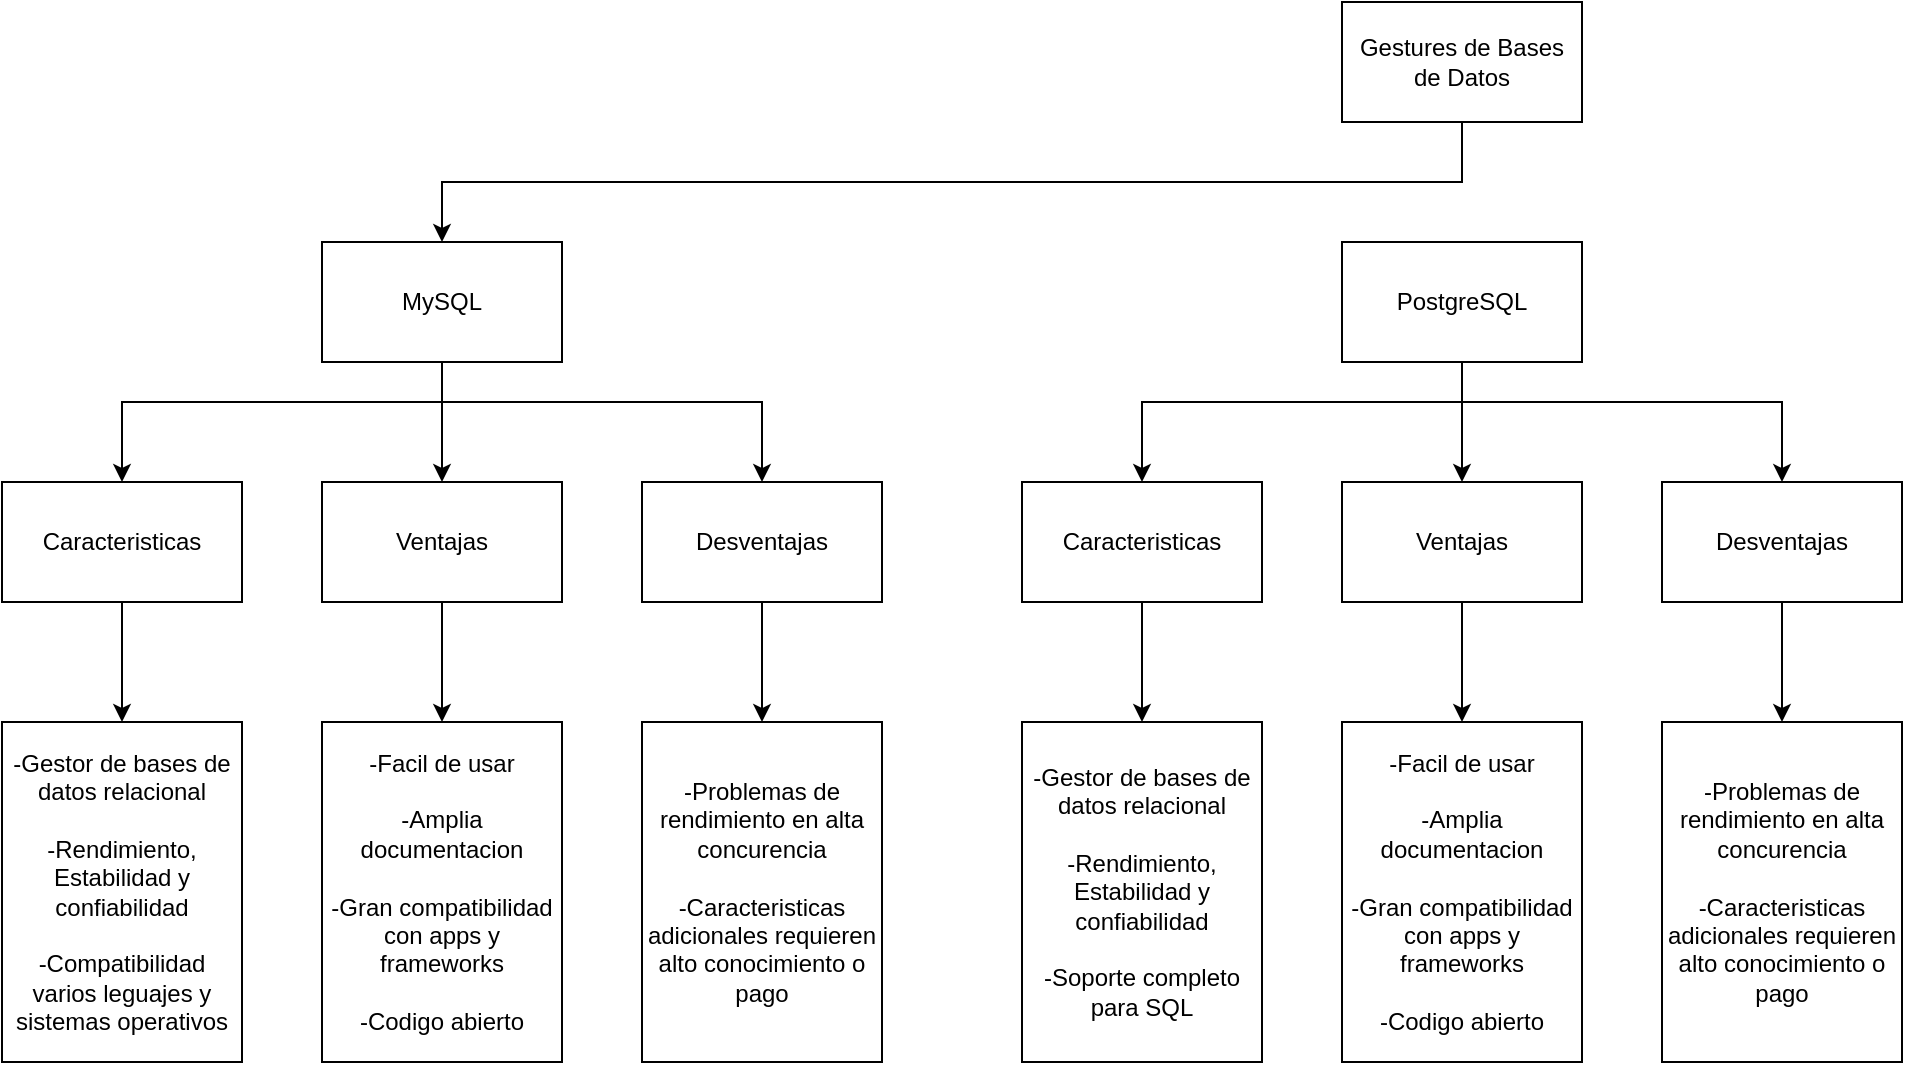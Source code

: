 <mxfile version="21.6.2" type="github">
  <diagram name="Página-1" id="4YWQvclN1C4Z2r8W1iv5">
    <mxGraphModel dx="2284" dy="782" grid="1" gridSize="10" guides="1" tooltips="1" connect="1" arrows="1" fold="1" page="1" pageScale="1" pageWidth="850" pageHeight="1100" math="0" shadow="0">
      <root>
        <mxCell id="0" />
        <mxCell id="1" parent="0" />
        <mxCell id="b-XmW3OxxP0YTpu4xHgN-1" value="Gestures de Bases de Datos" style="rounded=0;whiteSpace=wrap;html=1;" vertex="1" parent="1">
          <mxGeometry x="380" y="10" width="120" height="60" as="geometry" />
        </mxCell>
        <mxCell id="b-XmW3OxxP0YTpu4xHgN-2" value="MySQL" style="rounded=0;whiteSpace=wrap;html=1;" vertex="1" parent="1">
          <mxGeometry x="-130" y="130" width="120" height="60" as="geometry" />
        </mxCell>
        <mxCell id="b-XmW3OxxP0YTpu4xHgN-3" value="Caracteristicas" style="rounded=0;whiteSpace=wrap;html=1;" vertex="1" parent="1">
          <mxGeometry x="-290" y="250" width="120" height="60" as="geometry" />
        </mxCell>
        <mxCell id="b-XmW3OxxP0YTpu4xHgN-4" value="Ventajas" style="rounded=0;whiteSpace=wrap;html=1;" vertex="1" parent="1">
          <mxGeometry x="-130" y="250" width="120" height="60" as="geometry" />
        </mxCell>
        <mxCell id="b-XmW3OxxP0YTpu4xHgN-5" value="Desventajas" style="rounded=0;whiteSpace=wrap;html=1;" vertex="1" parent="1">
          <mxGeometry x="30" y="250" width="120" height="60" as="geometry" />
        </mxCell>
        <mxCell id="b-XmW3OxxP0YTpu4xHgN-6" value="&lt;div&gt;-Gestor de bases de datos relacional&lt;/div&gt;&lt;div&gt;&lt;br&gt;&lt;/div&gt;&lt;div&gt;-Rendimiento, Estabilidad y confiabilidad&lt;/div&gt;&lt;div&gt;&lt;br&gt;&lt;/div&gt;&lt;div&gt;-Compatibilidad varios leguajes y sistemas operativos&lt;br&gt;&lt;/div&gt;" style="rounded=0;whiteSpace=wrap;html=1;" vertex="1" parent="1">
          <mxGeometry x="-290" y="370" width="120" height="170" as="geometry" />
        </mxCell>
        <mxCell id="b-XmW3OxxP0YTpu4xHgN-7" value="" style="endArrow=classic;html=1;rounded=0;exitX=0.5;exitY=1;exitDx=0;exitDy=0;entryX=0.5;entryY=0;entryDx=0;entryDy=0;" edge="1" parent="1" source="b-XmW3OxxP0YTpu4xHgN-1" target="b-XmW3OxxP0YTpu4xHgN-2">
          <mxGeometry width="50" height="50" relative="1" as="geometry">
            <mxPoint x="400" y="420" as="sourcePoint" />
            <mxPoint x="450" y="370" as="targetPoint" />
            <Array as="points">
              <mxPoint x="440" y="100" />
              <mxPoint x="-70" y="100" />
            </Array>
          </mxGeometry>
        </mxCell>
        <mxCell id="b-XmW3OxxP0YTpu4xHgN-8" value="" style="endArrow=classic;html=1;rounded=0;exitX=0.5;exitY=1;exitDx=0;exitDy=0;entryX=0.5;entryY=0;entryDx=0;entryDy=0;" edge="1" parent="1" source="b-XmW3OxxP0YTpu4xHgN-2" target="b-XmW3OxxP0YTpu4xHgN-3">
          <mxGeometry width="50" height="50" relative="1" as="geometry">
            <mxPoint x="170" y="430" as="sourcePoint" />
            <mxPoint x="220" y="380" as="targetPoint" />
            <Array as="points">
              <mxPoint x="-70" y="210" />
              <mxPoint x="-230" y="210" />
            </Array>
          </mxGeometry>
        </mxCell>
        <mxCell id="b-XmW3OxxP0YTpu4xHgN-9" value="" style="endArrow=classic;html=1;rounded=0;exitX=0.5;exitY=1;exitDx=0;exitDy=0;entryX=0.5;entryY=0;entryDx=0;entryDy=0;" edge="1" parent="1" source="b-XmW3OxxP0YTpu4xHgN-2" target="b-XmW3OxxP0YTpu4xHgN-4">
          <mxGeometry width="50" height="50" relative="1" as="geometry">
            <mxPoint x="170" y="430" as="sourcePoint" />
            <mxPoint x="220" y="380" as="targetPoint" />
          </mxGeometry>
        </mxCell>
        <mxCell id="b-XmW3OxxP0YTpu4xHgN-10" value="" style="endArrow=classic;html=1;rounded=0;exitX=0.5;exitY=1;exitDx=0;exitDy=0;entryX=0.5;entryY=0;entryDx=0;entryDy=0;" edge="1" parent="1" source="b-XmW3OxxP0YTpu4xHgN-2" target="b-XmW3OxxP0YTpu4xHgN-5">
          <mxGeometry width="50" height="50" relative="1" as="geometry">
            <mxPoint x="170" y="430" as="sourcePoint" />
            <mxPoint x="220" y="380" as="targetPoint" />
            <Array as="points">
              <mxPoint x="-70" y="210" />
              <mxPoint x="90" y="210" />
            </Array>
          </mxGeometry>
        </mxCell>
        <mxCell id="b-XmW3OxxP0YTpu4xHgN-11" value="" style="endArrow=classic;html=1;rounded=0;exitX=0.5;exitY=1;exitDx=0;exitDy=0;entryX=0.5;entryY=0;entryDx=0;entryDy=0;" edge="1" parent="1" source="b-XmW3OxxP0YTpu4xHgN-3" target="b-XmW3OxxP0YTpu4xHgN-6">
          <mxGeometry width="50" height="50" relative="1" as="geometry">
            <mxPoint x="170" y="430" as="sourcePoint" />
            <mxPoint x="220" y="380" as="targetPoint" />
          </mxGeometry>
        </mxCell>
        <mxCell id="b-XmW3OxxP0YTpu4xHgN-12" value="&lt;div&gt;-Facil de usar&lt;/div&gt;&lt;div&gt;&lt;br&gt;&lt;/div&gt;&lt;div&gt;-Amplia documentacion&lt;br&gt;&lt;/div&gt;&lt;div&gt;&lt;br&gt;&lt;/div&gt;&lt;div&gt;-Gran compatibilidad con apps y frameworks&lt;/div&gt;&lt;div&gt;&lt;br&gt;&lt;/div&gt;&lt;div&gt;-Codigo abierto&lt;br&gt;&lt;/div&gt;" style="rounded=0;whiteSpace=wrap;html=1;" vertex="1" parent="1">
          <mxGeometry x="-130" y="370" width="120" height="170" as="geometry" />
        </mxCell>
        <mxCell id="b-XmW3OxxP0YTpu4xHgN-13" value="" style="endArrow=classic;html=1;rounded=0;exitX=0.5;exitY=1;exitDx=0;exitDy=0;entryX=0.5;entryY=0;entryDx=0;entryDy=0;" edge="1" parent="1" source="b-XmW3OxxP0YTpu4xHgN-4" target="b-XmW3OxxP0YTpu4xHgN-12">
          <mxGeometry width="50" height="50" relative="1" as="geometry">
            <mxPoint x="170" y="430" as="sourcePoint" />
            <mxPoint x="220" y="380" as="targetPoint" />
          </mxGeometry>
        </mxCell>
        <mxCell id="b-XmW3OxxP0YTpu4xHgN-14" value="&lt;div&gt;-Problemas de rendimiento en alta concurencia&lt;/div&gt;&lt;div&gt;&lt;br&gt;&lt;/div&gt;&lt;div&gt;-Caracteristicas adicionales requieren alto conocimiento o pago&lt;br&gt;&lt;/div&gt;" style="rounded=0;whiteSpace=wrap;html=1;" vertex="1" parent="1">
          <mxGeometry x="30" y="370" width="120" height="170" as="geometry" />
        </mxCell>
        <mxCell id="b-XmW3OxxP0YTpu4xHgN-15" value="" style="endArrow=classic;html=1;rounded=0;exitX=0.5;exitY=1;exitDx=0;exitDy=0;entryX=0.5;entryY=0;entryDx=0;entryDy=0;" edge="1" parent="1" source="b-XmW3OxxP0YTpu4xHgN-5" target="b-XmW3OxxP0YTpu4xHgN-14">
          <mxGeometry width="50" height="50" relative="1" as="geometry">
            <mxPoint x="170" y="430" as="sourcePoint" />
            <mxPoint x="220" y="380" as="targetPoint" />
          </mxGeometry>
        </mxCell>
        <mxCell id="b-XmW3OxxP0YTpu4xHgN-16" value="PostgreSQL" style="rounded=0;whiteSpace=wrap;html=1;" vertex="1" parent="1">
          <mxGeometry x="380" y="130" width="120" height="60" as="geometry" />
        </mxCell>
        <mxCell id="b-XmW3OxxP0YTpu4xHgN-17" value="Ventajas" style="rounded=0;whiteSpace=wrap;html=1;" vertex="1" parent="1">
          <mxGeometry x="380" y="250" width="120" height="60" as="geometry" />
        </mxCell>
        <mxCell id="b-XmW3OxxP0YTpu4xHgN-18" value="Desventajas" style="rounded=0;whiteSpace=wrap;html=1;" vertex="1" parent="1">
          <mxGeometry x="540" y="250" width="120" height="60" as="geometry" />
        </mxCell>
        <mxCell id="b-XmW3OxxP0YTpu4xHgN-19" value="" style="endArrow=classic;html=1;rounded=0;exitX=0.5;exitY=1;exitDx=0;exitDy=0;entryX=0.5;entryY=0;entryDx=0;entryDy=0;" edge="1" parent="1" source="b-XmW3OxxP0YTpu4xHgN-16">
          <mxGeometry width="50" height="50" relative="1" as="geometry">
            <mxPoint x="680" y="430" as="sourcePoint" />
            <mxPoint x="280" y="250" as="targetPoint" />
            <Array as="points">
              <mxPoint x="440" y="210" />
              <mxPoint x="280" y="210" />
            </Array>
          </mxGeometry>
        </mxCell>
        <mxCell id="b-XmW3OxxP0YTpu4xHgN-20" value="" style="endArrow=classic;html=1;rounded=0;exitX=0.5;exitY=1;exitDx=0;exitDy=0;entryX=0.5;entryY=0;entryDx=0;entryDy=0;" edge="1" parent="1" source="b-XmW3OxxP0YTpu4xHgN-16" target="b-XmW3OxxP0YTpu4xHgN-17">
          <mxGeometry width="50" height="50" relative="1" as="geometry">
            <mxPoint x="680" y="430" as="sourcePoint" />
            <mxPoint x="730" y="380" as="targetPoint" />
          </mxGeometry>
        </mxCell>
        <mxCell id="b-XmW3OxxP0YTpu4xHgN-21" value="" style="endArrow=classic;html=1;rounded=0;exitX=0.5;exitY=1;exitDx=0;exitDy=0;entryX=0.5;entryY=0;entryDx=0;entryDy=0;" edge="1" parent="1" source="b-XmW3OxxP0YTpu4xHgN-16" target="b-XmW3OxxP0YTpu4xHgN-18">
          <mxGeometry width="50" height="50" relative="1" as="geometry">
            <mxPoint x="680" y="430" as="sourcePoint" />
            <mxPoint x="730" y="380" as="targetPoint" />
            <Array as="points">
              <mxPoint x="440" y="210" />
              <mxPoint x="600" y="210" />
            </Array>
          </mxGeometry>
        </mxCell>
        <mxCell id="b-XmW3OxxP0YTpu4xHgN-22" value="" style="endArrow=classic;html=1;rounded=0;exitX=0.5;exitY=1;exitDx=0;exitDy=0;entryX=0.5;entryY=0;entryDx=0;entryDy=0;" edge="1" parent="1">
          <mxGeometry width="50" height="50" relative="1" as="geometry">
            <mxPoint x="280" y="310" as="sourcePoint" />
            <mxPoint x="280" y="370" as="targetPoint" />
          </mxGeometry>
        </mxCell>
        <mxCell id="b-XmW3OxxP0YTpu4xHgN-23" value="&lt;div&gt;-Facil de usar&lt;/div&gt;&lt;div&gt;&lt;br&gt;&lt;/div&gt;&lt;div&gt;-Amplia documentacion&lt;br&gt;&lt;/div&gt;&lt;div&gt;&lt;br&gt;&lt;/div&gt;&lt;div&gt;-Gran compatibilidad con apps y frameworks&lt;/div&gt;&lt;div&gt;&lt;br&gt;&lt;/div&gt;&lt;div&gt;-Codigo abierto&lt;br&gt;&lt;/div&gt;" style="rounded=0;whiteSpace=wrap;html=1;" vertex="1" parent="1">
          <mxGeometry x="380" y="370" width="120" height="170" as="geometry" />
        </mxCell>
        <mxCell id="b-XmW3OxxP0YTpu4xHgN-24" value="" style="endArrow=classic;html=1;rounded=0;exitX=0.5;exitY=1;exitDx=0;exitDy=0;entryX=0.5;entryY=0;entryDx=0;entryDy=0;" edge="1" parent="1" source="b-XmW3OxxP0YTpu4xHgN-17" target="b-XmW3OxxP0YTpu4xHgN-23">
          <mxGeometry width="50" height="50" relative="1" as="geometry">
            <mxPoint x="680" y="430" as="sourcePoint" />
            <mxPoint x="730" y="380" as="targetPoint" />
          </mxGeometry>
        </mxCell>
        <mxCell id="b-XmW3OxxP0YTpu4xHgN-25" value="&lt;div&gt;-Problemas de rendimiento en alta concurencia&lt;/div&gt;&lt;div&gt;&lt;br&gt;&lt;/div&gt;&lt;div&gt;-Caracteristicas adicionales requieren alto conocimiento o pago&lt;br&gt;&lt;/div&gt;" style="rounded=0;whiteSpace=wrap;html=1;" vertex="1" parent="1">
          <mxGeometry x="540" y="370" width="120" height="170" as="geometry" />
        </mxCell>
        <mxCell id="b-XmW3OxxP0YTpu4xHgN-26" value="" style="endArrow=classic;html=1;rounded=0;exitX=0.5;exitY=1;exitDx=0;exitDy=0;entryX=0.5;entryY=0;entryDx=0;entryDy=0;" edge="1" parent="1" source="b-XmW3OxxP0YTpu4xHgN-18" target="b-XmW3OxxP0YTpu4xHgN-25">
          <mxGeometry width="50" height="50" relative="1" as="geometry">
            <mxPoint x="680" y="430" as="sourcePoint" />
            <mxPoint x="730" y="380" as="targetPoint" />
          </mxGeometry>
        </mxCell>
        <mxCell id="b-XmW3OxxP0YTpu4xHgN-27" value="Caracteristicas" style="rounded=0;whiteSpace=wrap;html=1;" vertex="1" parent="1">
          <mxGeometry x="220" y="250" width="120" height="60" as="geometry" />
        </mxCell>
        <mxCell id="b-XmW3OxxP0YTpu4xHgN-28" value="&lt;div&gt;-Gestor de bases de datos relacional&lt;/div&gt;&lt;div&gt;&lt;br&gt;&lt;/div&gt;&lt;div&gt;-Rendimiento, Estabilidad y confiabilidad&lt;/div&gt;&lt;div&gt;&lt;br&gt;&lt;/div&gt;&lt;div&gt;-Soporte completo para SQL&lt;br&gt;&lt;/div&gt;" style="rounded=0;whiteSpace=wrap;html=1;" vertex="1" parent="1">
          <mxGeometry x="220" y="370" width="120" height="170" as="geometry" />
        </mxCell>
      </root>
    </mxGraphModel>
  </diagram>
</mxfile>
